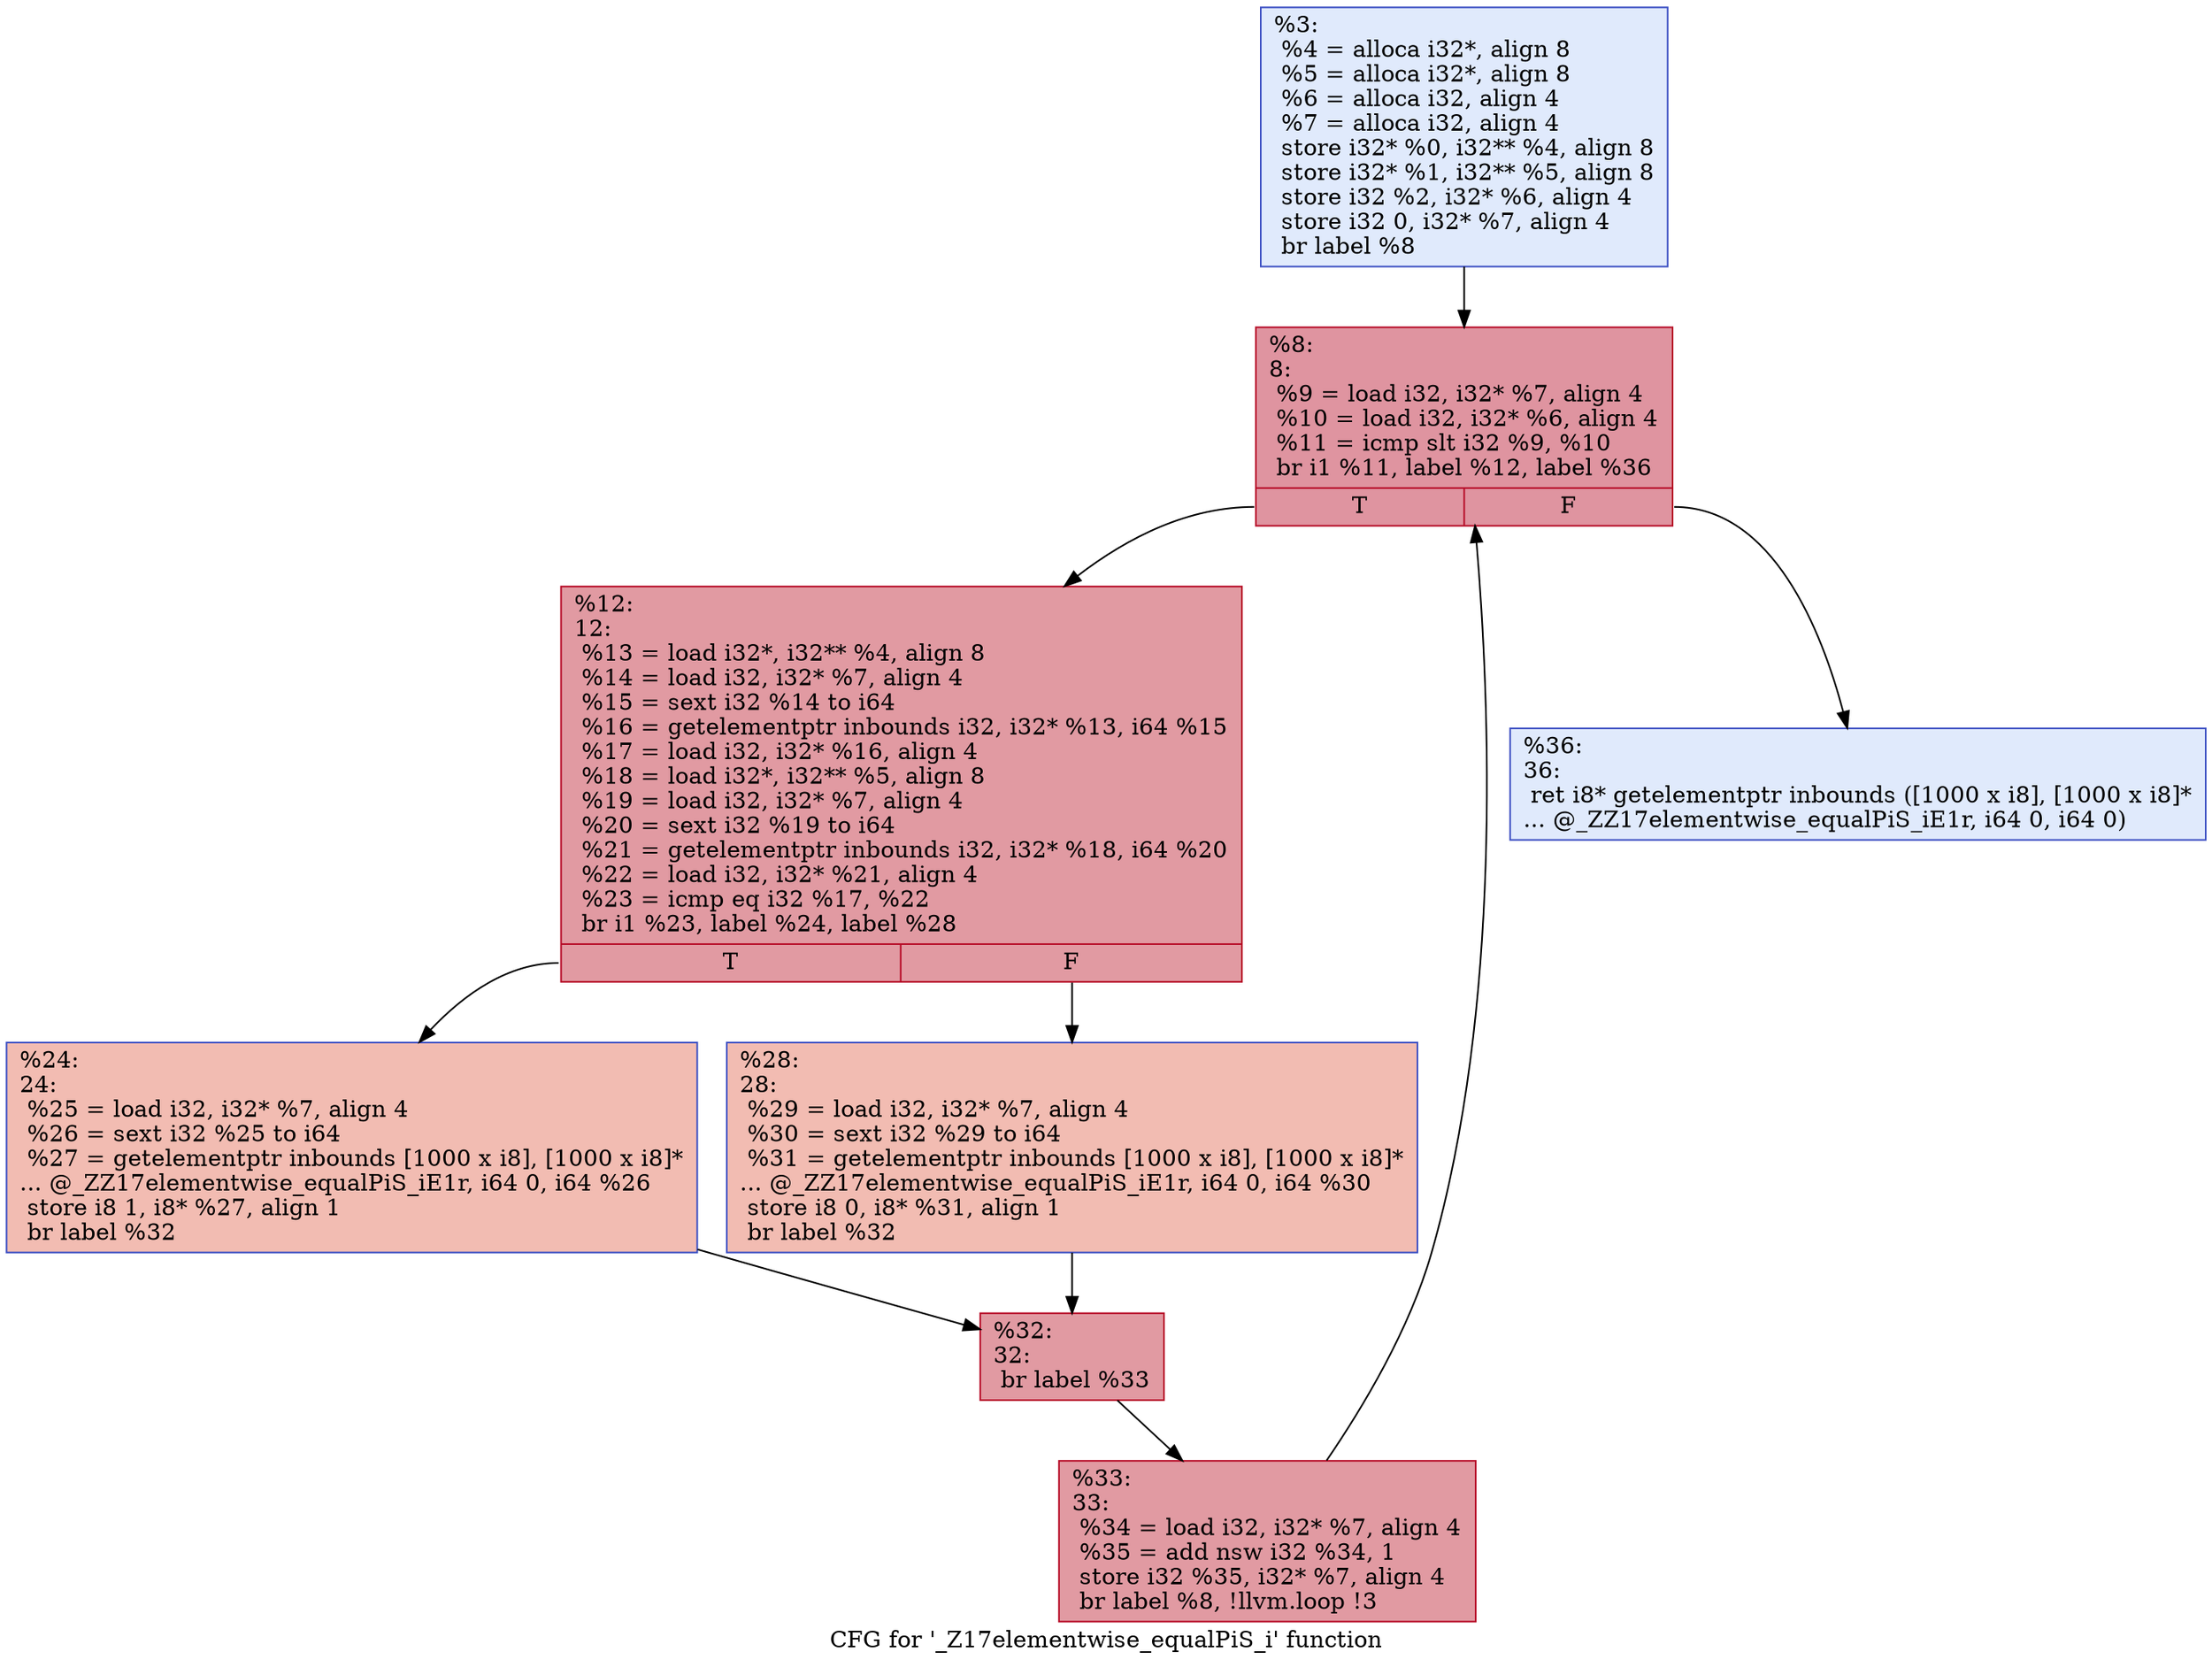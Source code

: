 digraph "CFG for '_Z17elementwise_equalPiS_i' function" {
	label="CFG for '_Z17elementwise_equalPiS_i' function";

	Node0x1ebb2d20990 [shape=record,color="#3d50c3ff", style=filled, fillcolor="#b9d0f970",label="{%3:\l  %4 = alloca i32*, align 8\l  %5 = alloca i32*, align 8\l  %6 = alloca i32, align 4\l  %7 = alloca i32, align 4\l  store i32* %0, i32** %4, align 8\l  store i32* %1, i32** %5, align 8\l  store i32 %2, i32* %6, align 4\l  store i32 0, i32* %7, align 4\l  br label %8\l}"];
	Node0x1ebb2d20990 -> Node0x1ebb2d20bc0;
	Node0x1ebb2d20bc0 [shape=record,color="#b70d28ff", style=filled, fillcolor="#b70d2870",label="{%8:\l8:                                                \l  %9 = load i32, i32* %7, align 4\l  %10 = load i32, i32* %6, align 4\l  %11 = icmp slt i32 %9, %10\l  br i1 %11, label %12, label %36\l|{<s0>T|<s1>F}}"];
	Node0x1ebb2d20bc0:s0 -> Node0x1ebb2d21480;
	Node0x1ebb2d20bc0:s1 -> Node0x1ebb2d20ad0;
	Node0x1ebb2d21480 [shape=record,color="#b70d28ff", style=filled, fillcolor="#bb1b2c70",label="{%12:\l12:                                               \l  %13 = load i32*, i32** %4, align 8\l  %14 = load i32, i32* %7, align 4\l  %15 = sext i32 %14 to i64\l  %16 = getelementptr inbounds i32, i32* %13, i64 %15\l  %17 = load i32, i32* %16, align 4\l  %18 = load i32*, i32** %5, align 8\l  %19 = load i32, i32* %7, align 4\l  %20 = sext i32 %19 to i64\l  %21 = getelementptr inbounds i32, i32* %18, i64 %20\l  %22 = load i32, i32* %21, align 4\l  %23 = icmp eq i32 %17, %22\l  br i1 %23, label %24, label %28\l|{<s0>T|<s1>F}}"];
	Node0x1ebb2d21480:s0 -> Node0x1ebb2d21390;
	Node0x1ebb2d21480:s1 -> Node0x1ebb2d208f0;
	Node0x1ebb2d21390 [shape=record,color="#3d50c3ff", style=filled, fillcolor="#e1675170",label="{%24:\l24:                                               \l  %25 = load i32, i32* %7, align 4\l  %26 = sext i32 %25 to i64\l  %27 = getelementptr inbounds [1000 x i8], [1000 x i8]*\l... @_ZZ17elementwise_equalPiS_iE1r, i64 0, i64 %26\l  store i8 1, i8* %27, align 1\l  br label %32\l}"];
	Node0x1ebb2d21390 -> Node0x1ebb2d214d0;
	Node0x1ebb2d208f0 [shape=record,color="#3d50c3ff", style=filled, fillcolor="#e1675170",label="{%28:\l28:                                               \l  %29 = load i32, i32* %7, align 4\l  %30 = sext i32 %29 to i64\l  %31 = getelementptr inbounds [1000 x i8], [1000 x i8]*\l... @_ZZ17elementwise_equalPiS_iE1r, i64 0, i64 %30\l  store i8 0, i8* %31, align 1\l  br label %32\l}"];
	Node0x1ebb2d208f0 -> Node0x1ebb2d214d0;
	Node0x1ebb2d214d0 [shape=record,color="#b70d28ff", style=filled, fillcolor="#bb1b2c70",label="{%32:\l32:                                               \l  br label %33\l}"];
	Node0x1ebb2d214d0 -> Node0x1ebb2d20ee0;
	Node0x1ebb2d20ee0 [shape=record,color="#b70d28ff", style=filled, fillcolor="#bb1b2c70",label="{%33:\l33:                                               \l  %34 = load i32, i32* %7, align 4\l  %35 = add nsw i32 %34, 1\l  store i32 %35, i32* %7, align 4\l  br label %8, !llvm.loop !3\l}"];
	Node0x1ebb2d20ee0 -> Node0x1ebb2d20bc0;
	Node0x1ebb2d20ad0 [shape=record,color="#3d50c3ff", style=filled, fillcolor="#b9d0f970",label="{%36:\l36:                                               \l  ret i8* getelementptr inbounds ([1000 x i8], [1000 x i8]*\l... @_ZZ17elementwise_equalPiS_iE1r, i64 0, i64 0)\l}"];
}
